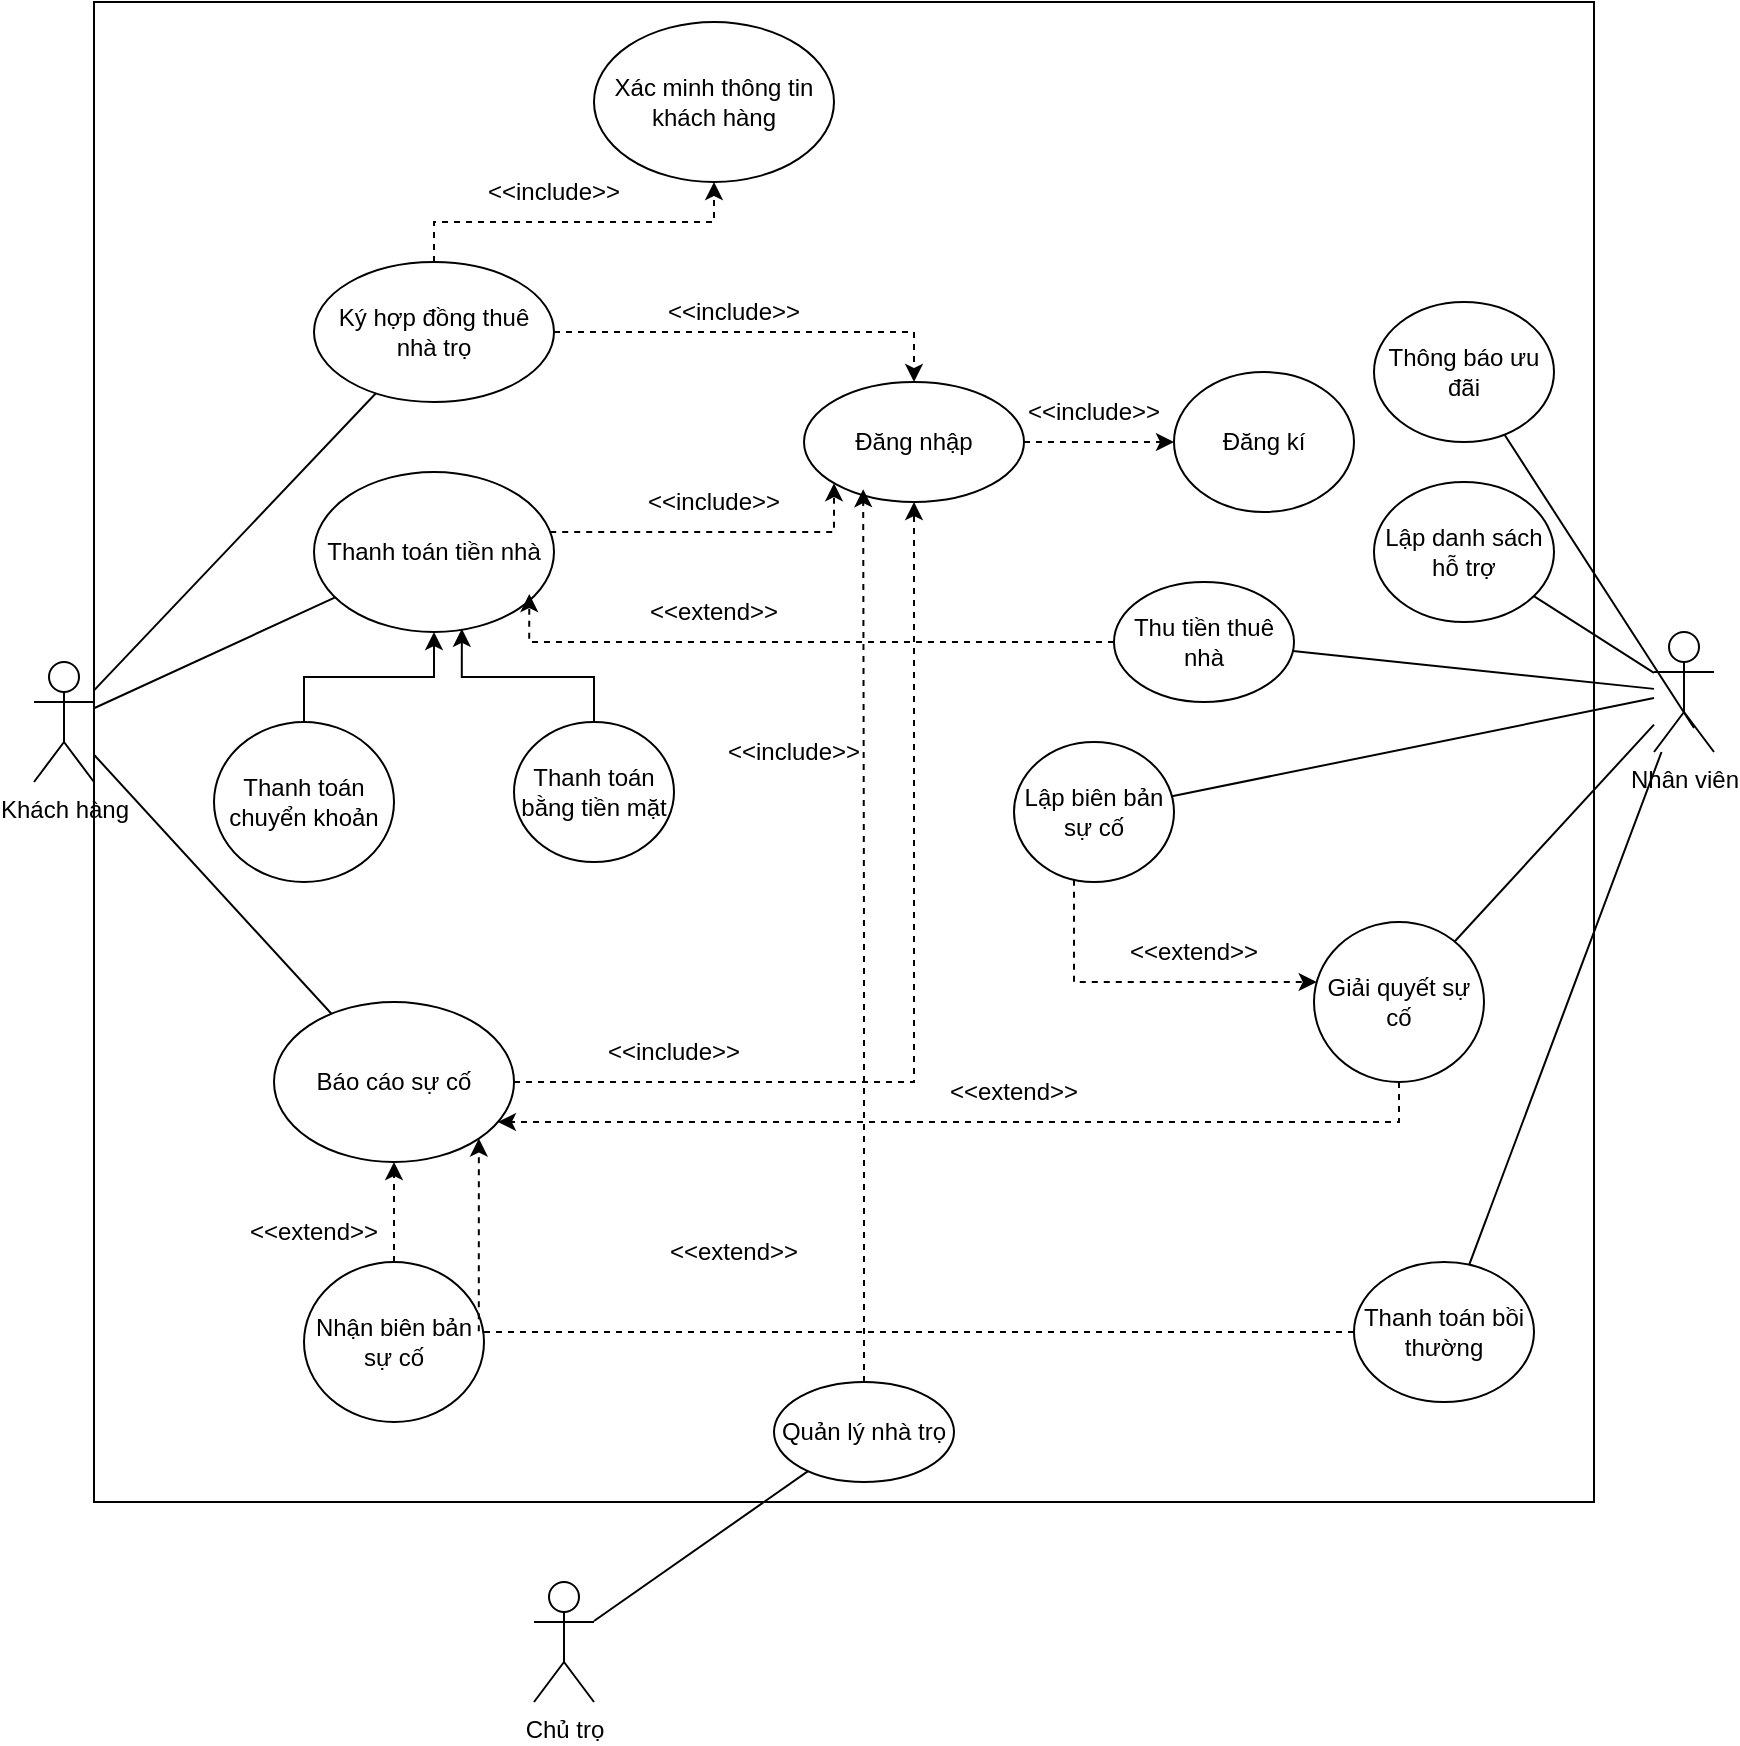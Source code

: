 <mxfile version="24.7.10">
  <diagram name="Page-1" id="FBjQQPBOuUfmBu1ywez7">
    <mxGraphModel dx="880" dy="1534" grid="1" gridSize="10" guides="1" tooltips="1" connect="1" arrows="1" fold="1" page="1" pageScale="1" pageWidth="850" pageHeight="1100" math="0" shadow="0">
      <root>
        <mxCell id="0" />
        <mxCell id="1" parent="0" />
        <mxCell id="qcWO66QWIoaBvmpiMxDt-1" value="" style="whiteSpace=wrap;html=1;aspect=fixed;" parent="1" vertex="1">
          <mxGeometry x="70" y="-10" width="750" height="750" as="geometry" />
        </mxCell>
        <mxCell id="qcWO66QWIoaBvmpiMxDt-3" value="Khách hàng" style="shape=umlActor;verticalLabelPosition=bottom;verticalAlign=top;html=1;outlineConnect=0;" parent="1" vertex="1">
          <mxGeometry x="40" y="320" width="30" height="60" as="geometry" />
        </mxCell>
        <mxCell id="qcWO66QWIoaBvmpiMxDt-8" value="Chủ trọ" style="shape=umlActor;verticalLabelPosition=bottom;verticalAlign=top;html=1;outlineConnect=0;" parent="1" vertex="1">
          <mxGeometry x="290" y="780" width="30" height="60" as="geometry" />
        </mxCell>
        <mxCell id="qcWO66QWIoaBvmpiMxDt-12" value="Nhân viên" style="shape=umlActor;verticalLabelPosition=bottom;verticalAlign=top;html=1;outlineConnect=0;" parent="1" vertex="1">
          <mxGeometry x="850" y="305" width="30" height="60" as="geometry" />
        </mxCell>
        <mxCell id="qcWO66QWIoaBvmpiMxDt-51" style="edgeStyle=orthogonalEdgeStyle;rounded=0;orthogonalLoop=1;jettySize=auto;html=1;dashed=1;" parent="1" source="qcWO66QWIoaBvmpiMxDt-13" target="qcWO66QWIoaBvmpiMxDt-50" edge="1">
          <mxGeometry relative="1" as="geometry" />
        </mxCell>
        <mxCell id="qcWO66QWIoaBvmpiMxDt-13" value="Đăng nhập" style="ellipse;whiteSpace=wrap;html=1;" parent="1" vertex="1">
          <mxGeometry x="425" y="180" width="110" height="60" as="geometry" />
        </mxCell>
        <mxCell id="qcWO66QWIoaBvmpiMxDt-17" style="edgeStyle=orthogonalEdgeStyle;rounded=0;orthogonalLoop=1;jettySize=auto;html=1;dashed=1;" parent="1" source="qcWO66QWIoaBvmpiMxDt-14" target="qcWO66QWIoaBvmpiMxDt-13" edge="1">
          <mxGeometry relative="1" as="geometry">
            <Array as="points">
              <mxPoint x="480" y="155" />
            </Array>
          </mxGeometry>
        </mxCell>
        <mxCell id="qcWO66QWIoaBvmpiMxDt-76" style="edgeStyle=orthogonalEdgeStyle;rounded=0;orthogonalLoop=1;jettySize=auto;html=1;dashed=1;" parent="1" source="qcWO66QWIoaBvmpiMxDt-14" target="qcWO66QWIoaBvmpiMxDt-75" edge="1">
          <mxGeometry relative="1" as="geometry">
            <Array as="points">
              <mxPoint x="240" y="100" />
              <mxPoint x="380" y="100" />
            </Array>
          </mxGeometry>
        </mxCell>
        <mxCell id="qcWO66QWIoaBvmpiMxDt-14" value="Ký hợp đồng thuê nhà trọ" style="ellipse;whiteSpace=wrap;html=1;" parent="1" vertex="1">
          <mxGeometry x="180" y="120" width="120" height="70" as="geometry" />
        </mxCell>
        <mxCell id="qcWO66QWIoaBvmpiMxDt-20" value="&amp;lt;&amp;lt;include&amp;gt;&amp;gt;" style="text;html=1;align=center;verticalAlign=middle;whiteSpace=wrap;rounded=0;" parent="1" vertex="1">
          <mxGeometry x="360" y="130" width="60" height="30" as="geometry" />
        </mxCell>
        <mxCell id="qcWO66QWIoaBvmpiMxDt-22" value="" style="endArrow=none;html=1;rounded=0;" parent="1" source="qcWO66QWIoaBvmpiMxDt-3" target="qcWO66QWIoaBvmpiMxDt-14" edge="1">
          <mxGeometry width="50" height="50" relative="1" as="geometry">
            <mxPoint x="330" y="340" as="sourcePoint" />
            <mxPoint x="380" y="290" as="targetPoint" />
          </mxGeometry>
        </mxCell>
        <mxCell id="qcWO66QWIoaBvmpiMxDt-31" style="edgeStyle=orthogonalEdgeStyle;rounded=0;orthogonalLoop=1;jettySize=auto;html=1;dashed=1;" parent="1" source="qcWO66QWIoaBvmpiMxDt-23" target="qcWO66QWIoaBvmpiMxDt-13" edge="1">
          <mxGeometry relative="1" as="geometry">
            <Array as="points">
              <mxPoint x="440" y="255" />
            </Array>
          </mxGeometry>
        </mxCell>
        <mxCell id="qcWO66QWIoaBvmpiMxDt-23" value="Thanh toán tiền nhà" style="ellipse;whiteSpace=wrap;html=1;" parent="1" vertex="1">
          <mxGeometry x="180" y="225" width="120" height="80" as="geometry" />
        </mxCell>
        <mxCell id="qcWO66QWIoaBvmpiMxDt-24" value="Báo cáo sự cố" style="ellipse;whiteSpace=wrap;html=1;" parent="1" vertex="1">
          <mxGeometry x="160" y="490" width="120" height="80" as="geometry" />
        </mxCell>
        <mxCell id="qcWO66QWIoaBvmpiMxDt-25" value="" style="endArrow=none;html=1;rounded=0;" parent="1" source="qcWO66QWIoaBvmpiMxDt-3" target="qcWO66QWIoaBvmpiMxDt-23" edge="1">
          <mxGeometry width="50" height="50" relative="1" as="geometry">
            <mxPoint x="330" y="340" as="sourcePoint" />
            <mxPoint x="380" y="290" as="targetPoint" />
          </mxGeometry>
        </mxCell>
        <mxCell id="qcWO66QWIoaBvmpiMxDt-27" value="&amp;lt;&amp;lt;include&amp;gt;&amp;gt;" style="text;html=1;align=center;verticalAlign=middle;whiteSpace=wrap;rounded=0;" parent="1" vertex="1">
          <mxGeometry x="350" y="225" width="60" height="30" as="geometry" />
        </mxCell>
        <mxCell id="qcWO66QWIoaBvmpiMxDt-28" value="" style="endArrow=none;html=1;rounded=0;" parent="1" source="qcWO66QWIoaBvmpiMxDt-3" target="qcWO66QWIoaBvmpiMxDt-24" edge="1">
          <mxGeometry width="50" height="50" relative="1" as="geometry">
            <mxPoint x="330" y="340" as="sourcePoint" />
            <mxPoint x="380" y="290" as="targetPoint" />
          </mxGeometry>
        </mxCell>
        <mxCell id="qcWO66QWIoaBvmpiMxDt-29" style="edgeStyle=orthogonalEdgeStyle;rounded=0;orthogonalLoop=1;jettySize=auto;html=1;dashed=1;entryX=0.5;entryY=1;entryDx=0;entryDy=0;" parent="1" source="qcWO66QWIoaBvmpiMxDt-24" target="qcWO66QWIoaBvmpiMxDt-13" edge="1">
          <mxGeometry relative="1" as="geometry">
            <mxPoint x="570" y="290" as="targetPoint" />
          </mxGeometry>
        </mxCell>
        <mxCell id="qcWO66QWIoaBvmpiMxDt-30" value="&amp;lt;&amp;lt;include&amp;gt;&amp;gt;" style="text;html=1;align=center;verticalAlign=middle;whiteSpace=wrap;rounded=0;" parent="1" vertex="1">
          <mxGeometry x="330" y="500" width="60" height="30" as="geometry" />
        </mxCell>
        <mxCell id="qcWO66QWIoaBvmpiMxDt-35" style="edgeStyle=orthogonalEdgeStyle;rounded=0;orthogonalLoop=1;jettySize=auto;html=1;" parent="1" source="qcWO66QWIoaBvmpiMxDt-33" target="qcWO66QWIoaBvmpiMxDt-23" edge="1">
          <mxGeometry relative="1" as="geometry" />
        </mxCell>
        <mxCell id="qcWO66QWIoaBvmpiMxDt-33" value="Thanh toán chuyển khoản" style="ellipse;whiteSpace=wrap;html=1;" parent="1" vertex="1">
          <mxGeometry x="130" y="350" width="90" height="80" as="geometry" />
        </mxCell>
        <mxCell id="qcWO66QWIoaBvmpiMxDt-34" value="Thanh toán bằng tiền mặt" style="ellipse;whiteSpace=wrap;html=1;" parent="1" vertex="1">
          <mxGeometry x="280" y="350" width="80" height="70" as="geometry" />
        </mxCell>
        <mxCell id="qcWO66QWIoaBvmpiMxDt-36" style="edgeStyle=orthogonalEdgeStyle;rounded=0;orthogonalLoop=1;jettySize=auto;html=1;entryX=0.616;entryY=0.98;entryDx=0;entryDy=0;entryPerimeter=0;" parent="1" source="qcWO66QWIoaBvmpiMxDt-34" target="qcWO66QWIoaBvmpiMxDt-23" edge="1">
          <mxGeometry relative="1" as="geometry" />
        </mxCell>
        <mxCell id="qcWO66QWIoaBvmpiMxDt-40" style="edgeStyle=orthogonalEdgeStyle;rounded=0;orthogonalLoop=1;jettySize=auto;html=1;dashed=1;" parent="1" source="qcWO66QWIoaBvmpiMxDt-39" target="qcWO66QWIoaBvmpiMxDt-24" edge="1">
          <mxGeometry relative="1" as="geometry" />
        </mxCell>
        <mxCell id="qcWO66QWIoaBvmpiMxDt-39" value="&lt;span style=&quot;text-align: left;&quot;&gt;Nhận biên bản sự cố&lt;/span&gt;" style="ellipse;whiteSpace=wrap;html=1;" parent="1" vertex="1">
          <mxGeometry x="175" y="620" width="90" height="80" as="geometry" />
        </mxCell>
        <mxCell id="qcWO66QWIoaBvmpiMxDt-41" value="&amp;lt;&amp;lt;extend&amp;gt;&amp;gt;" style="text;html=1;align=center;verticalAlign=middle;whiteSpace=wrap;rounded=0;" parent="1" vertex="1">
          <mxGeometry x="150" y="590" width="60" height="30" as="geometry" />
        </mxCell>
        <mxCell id="qcWO66QWIoaBvmpiMxDt-42" value="Thu tiền thuê&lt;div&gt;nhà&lt;/div&gt;" style="ellipse;whiteSpace=wrap;html=1;" parent="1" vertex="1">
          <mxGeometry x="580" y="280" width="90" height="60" as="geometry" />
        </mxCell>
        <mxCell id="qcWO66QWIoaBvmpiMxDt-43" style="edgeStyle=orthogonalEdgeStyle;rounded=0;orthogonalLoop=1;jettySize=auto;html=1;entryX=0.897;entryY=0.763;entryDx=0;entryDy=0;entryPerimeter=0;dashed=1;" parent="1" source="qcWO66QWIoaBvmpiMxDt-42" target="qcWO66QWIoaBvmpiMxDt-23" edge="1">
          <mxGeometry relative="1" as="geometry">
            <Array as="points">
              <mxPoint x="575" y="310" />
              <mxPoint x="318" y="310" />
            </Array>
          </mxGeometry>
        </mxCell>
        <mxCell id="qcWO66QWIoaBvmpiMxDt-44" value="&amp;lt;&amp;lt;extend&amp;gt;&amp;gt;" style="text;html=1;align=center;verticalAlign=middle;whiteSpace=wrap;rounded=0;" parent="1" vertex="1">
          <mxGeometry x="350" y="280" width="60" height="30" as="geometry" />
        </mxCell>
        <mxCell id="qcWO66QWIoaBvmpiMxDt-45" value="" style="endArrow=none;html=1;rounded=0;" parent="1" source="qcWO66QWIoaBvmpiMxDt-42" target="qcWO66QWIoaBvmpiMxDt-12" edge="1">
          <mxGeometry width="50" height="50" relative="1" as="geometry">
            <mxPoint x="330" y="340" as="sourcePoint" />
            <mxPoint x="380" y="290" as="targetPoint" />
          </mxGeometry>
        </mxCell>
        <mxCell id="qcWO66QWIoaBvmpiMxDt-78" style="edgeStyle=orthogonalEdgeStyle;rounded=0;orthogonalLoop=1;jettySize=auto;html=1;dashed=1;" parent="1" source="qcWO66QWIoaBvmpiMxDt-46" target="qcWO66QWIoaBvmpiMxDt-54" edge="1">
          <mxGeometry relative="1" as="geometry">
            <Array as="points">
              <mxPoint x="560" y="480" />
              <mxPoint x="703" y="480" />
            </Array>
          </mxGeometry>
        </mxCell>
        <mxCell id="qcWO66QWIoaBvmpiMxDt-46" value="Lập biên bản sự cố" style="ellipse;whiteSpace=wrap;html=1;" parent="1" vertex="1">
          <mxGeometry x="530" y="360" width="80" height="70" as="geometry" />
        </mxCell>
        <mxCell id="qcWO66QWIoaBvmpiMxDt-48" value="&amp;lt;&amp;lt;extend&amp;gt;&amp;gt;" style="text;html=1;align=center;verticalAlign=middle;whiteSpace=wrap;rounded=0;" parent="1" vertex="1">
          <mxGeometry x="590" y="450" width="60" height="30" as="geometry" />
        </mxCell>
        <mxCell id="qcWO66QWIoaBvmpiMxDt-49" value="" style="endArrow=none;html=1;rounded=0;" parent="1" source="qcWO66QWIoaBvmpiMxDt-46" target="qcWO66QWIoaBvmpiMxDt-12" edge="1">
          <mxGeometry width="50" height="50" relative="1" as="geometry">
            <mxPoint x="330" y="530" as="sourcePoint" />
            <mxPoint x="380" y="480" as="targetPoint" />
          </mxGeometry>
        </mxCell>
        <mxCell id="qcWO66QWIoaBvmpiMxDt-50" value="Đăng kí" style="ellipse;whiteSpace=wrap;html=1;" parent="1" vertex="1">
          <mxGeometry x="610" y="175" width="90" height="70" as="geometry" />
        </mxCell>
        <mxCell id="qcWO66QWIoaBvmpiMxDt-53" value="&amp;lt;&amp;lt;include&amp;gt;&amp;gt;" style="text;html=1;align=center;verticalAlign=middle;whiteSpace=wrap;rounded=0;" parent="1" vertex="1">
          <mxGeometry x="540" y="180" width="60" height="30" as="geometry" />
        </mxCell>
        <mxCell id="qcWO66QWIoaBvmpiMxDt-56" style="edgeStyle=orthogonalEdgeStyle;rounded=0;orthogonalLoop=1;jettySize=auto;html=1;dashed=1;" parent="1" source="qcWO66QWIoaBvmpiMxDt-54" target="qcWO66QWIoaBvmpiMxDt-24" edge="1">
          <mxGeometry relative="1" as="geometry">
            <Array as="points">
              <mxPoint x="530" y="550" />
              <mxPoint x="530" y="550" />
            </Array>
          </mxGeometry>
        </mxCell>
        <mxCell id="qcWO66QWIoaBvmpiMxDt-54" value="Giải quyết sự cố" style="ellipse;whiteSpace=wrap;html=1;" parent="1" vertex="1">
          <mxGeometry x="680" y="450" width="85" height="80" as="geometry" />
        </mxCell>
        <mxCell id="qcWO66QWIoaBvmpiMxDt-57" value="&amp;lt;&amp;lt;extend&amp;gt;&amp;gt;" style="text;html=1;align=center;verticalAlign=middle;whiteSpace=wrap;rounded=0;" parent="1" vertex="1">
          <mxGeometry x="500" y="520" width="60" height="30" as="geometry" />
        </mxCell>
        <mxCell id="qcWO66QWIoaBvmpiMxDt-58" value="" style="endArrow=none;html=1;rounded=0;" parent="1" source="qcWO66QWIoaBvmpiMxDt-54" target="qcWO66QWIoaBvmpiMxDt-12" edge="1">
          <mxGeometry width="50" height="50" relative="1" as="geometry">
            <mxPoint x="300" y="610" as="sourcePoint" />
            <mxPoint x="350" y="560" as="targetPoint" />
          </mxGeometry>
        </mxCell>
        <mxCell id="qcWO66QWIoaBvmpiMxDt-59" value="Quản lý nhà trọ" style="ellipse;whiteSpace=wrap;html=1;" parent="1" vertex="1">
          <mxGeometry x="410" y="680" width="90" height="50" as="geometry" />
        </mxCell>
        <mxCell id="qcWO66QWIoaBvmpiMxDt-62" value="" style="endArrow=none;html=1;rounded=0;" parent="1" source="qcWO66QWIoaBvmpiMxDt-8" target="qcWO66QWIoaBvmpiMxDt-59" edge="1">
          <mxGeometry width="50" height="50" relative="1" as="geometry">
            <mxPoint x="320" y="610" as="sourcePoint" />
            <mxPoint x="370" y="560" as="targetPoint" />
          </mxGeometry>
        </mxCell>
        <mxCell id="qcWO66QWIoaBvmpiMxDt-65" style="edgeStyle=orthogonalEdgeStyle;rounded=0;orthogonalLoop=1;jettySize=auto;html=1;entryX=1;entryY=1;entryDx=0;entryDy=0;dashed=1;" parent="1" source="qcWO66QWIoaBvmpiMxDt-63" target="qcWO66QWIoaBvmpiMxDt-24" edge="1">
          <mxGeometry relative="1" as="geometry" />
        </mxCell>
        <mxCell id="qcWO66QWIoaBvmpiMxDt-63" value="Thanh toán bồi thường" style="ellipse;whiteSpace=wrap;html=1;" parent="1" vertex="1">
          <mxGeometry x="700" y="620" width="90" height="70" as="geometry" />
        </mxCell>
        <mxCell id="qcWO66QWIoaBvmpiMxDt-66" value="" style="endArrow=none;html=1;rounded=0;" parent="1" source="qcWO66QWIoaBvmpiMxDt-63" target="qcWO66QWIoaBvmpiMxDt-12" edge="1">
          <mxGeometry width="50" height="50" relative="1" as="geometry">
            <mxPoint x="320" y="610" as="sourcePoint" />
            <mxPoint x="370" y="560" as="targetPoint" />
          </mxGeometry>
        </mxCell>
        <mxCell id="qcWO66QWIoaBvmpiMxDt-67" value="&amp;lt;&amp;lt;extend&amp;gt;&amp;gt;" style="text;html=1;align=center;verticalAlign=middle;whiteSpace=wrap;rounded=0;" parent="1" vertex="1">
          <mxGeometry x="360" y="600" width="60" height="30" as="geometry" />
        </mxCell>
        <mxCell id="qcWO66QWIoaBvmpiMxDt-69" style="edgeStyle=orthogonalEdgeStyle;rounded=0;orthogonalLoop=1;jettySize=auto;html=1;entryX=0.269;entryY=0.893;entryDx=0;entryDy=0;entryPerimeter=0;dashed=1;" parent="1" source="qcWO66QWIoaBvmpiMxDt-59" target="qcWO66QWIoaBvmpiMxDt-13" edge="1">
          <mxGeometry relative="1" as="geometry" />
        </mxCell>
        <mxCell id="qcWO66QWIoaBvmpiMxDt-71" value="&amp;lt;&amp;lt;include&amp;gt;&amp;gt;" style="text;html=1;align=center;verticalAlign=middle;whiteSpace=wrap;rounded=0;" parent="1" vertex="1">
          <mxGeometry x="390" y="350" width="60" height="30" as="geometry" />
        </mxCell>
        <mxCell id="qcWO66QWIoaBvmpiMxDt-75" value="Xác minh thông tin khách hàng" style="ellipse;whiteSpace=wrap;html=1;" parent="1" vertex="1">
          <mxGeometry x="320" width="120" height="80" as="geometry" />
        </mxCell>
        <mxCell id="qcWO66QWIoaBvmpiMxDt-77" value="&amp;lt;&amp;lt;include&amp;gt;&amp;gt;" style="text;html=1;align=center;verticalAlign=middle;whiteSpace=wrap;rounded=0;" parent="1" vertex="1">
          <mxGeometry x="270" y="70" width="60" height="30" as="geometry" />
        </mxCell>
        <mxCell id="7jfo9mcAQCzS4rCvl5YR-1" value="Thông báo ưu đãi" style="ellipse;whiteSpace=wrap;html=1;" vertex="1" parent="1">
          <mxGeometry x="710" y="140" width="90" height="70" as="geometry" />
        </mxCell>
        <mxCell id="7jfo9mcAQCzS4rCvl5YR-2" value="Lập danh sách hỗ trợ" style="ellipse;whiteSpace=wrap;html=1;" vertex="1" parent="1">
          <mxGeometry x="710" y="230" width="90" height="70" as="geometry" />
        </mxCell>
        <mxCell id="7jfo9mcAQCzS4rCvl5YR-3" value="" style="endArrow=none;html=1;rounded=0;" edge="1" parent="1" source="7jfo9mcAQCzS4rCvl5YR-2" target="qcWO66QWIoaBvmpiMxDt-12">
          <mxGeometry width="50" height="50" relative="1" as="geometry">
            <mxPoint x="679" y="325" as="sourcePoint" />
            <mxPoint x="860" y="343" as="targetPoint" />
          </mxGeometry>
        </mxCell>
        <mxCell id="7jfo9mcAQCzS4rCvl5YR-4" value="" style="endArrow=none;html=1;rounded=0;" edge="1" parent="1" source="7jfo9mcAQCzS4rCvl5YR-1">
          <mxGeometry width="50" height="50" relative="1" as="geometry">
            <mxPoint x="689" y="335" as="sourcePoint" />
            <mxPoint x="870" y="353" as="targetPoint" />
          </mxGeometry>
        </mxCell>
      </root>
    </mxGraphModel>
  </diagram>
</mxfile>

